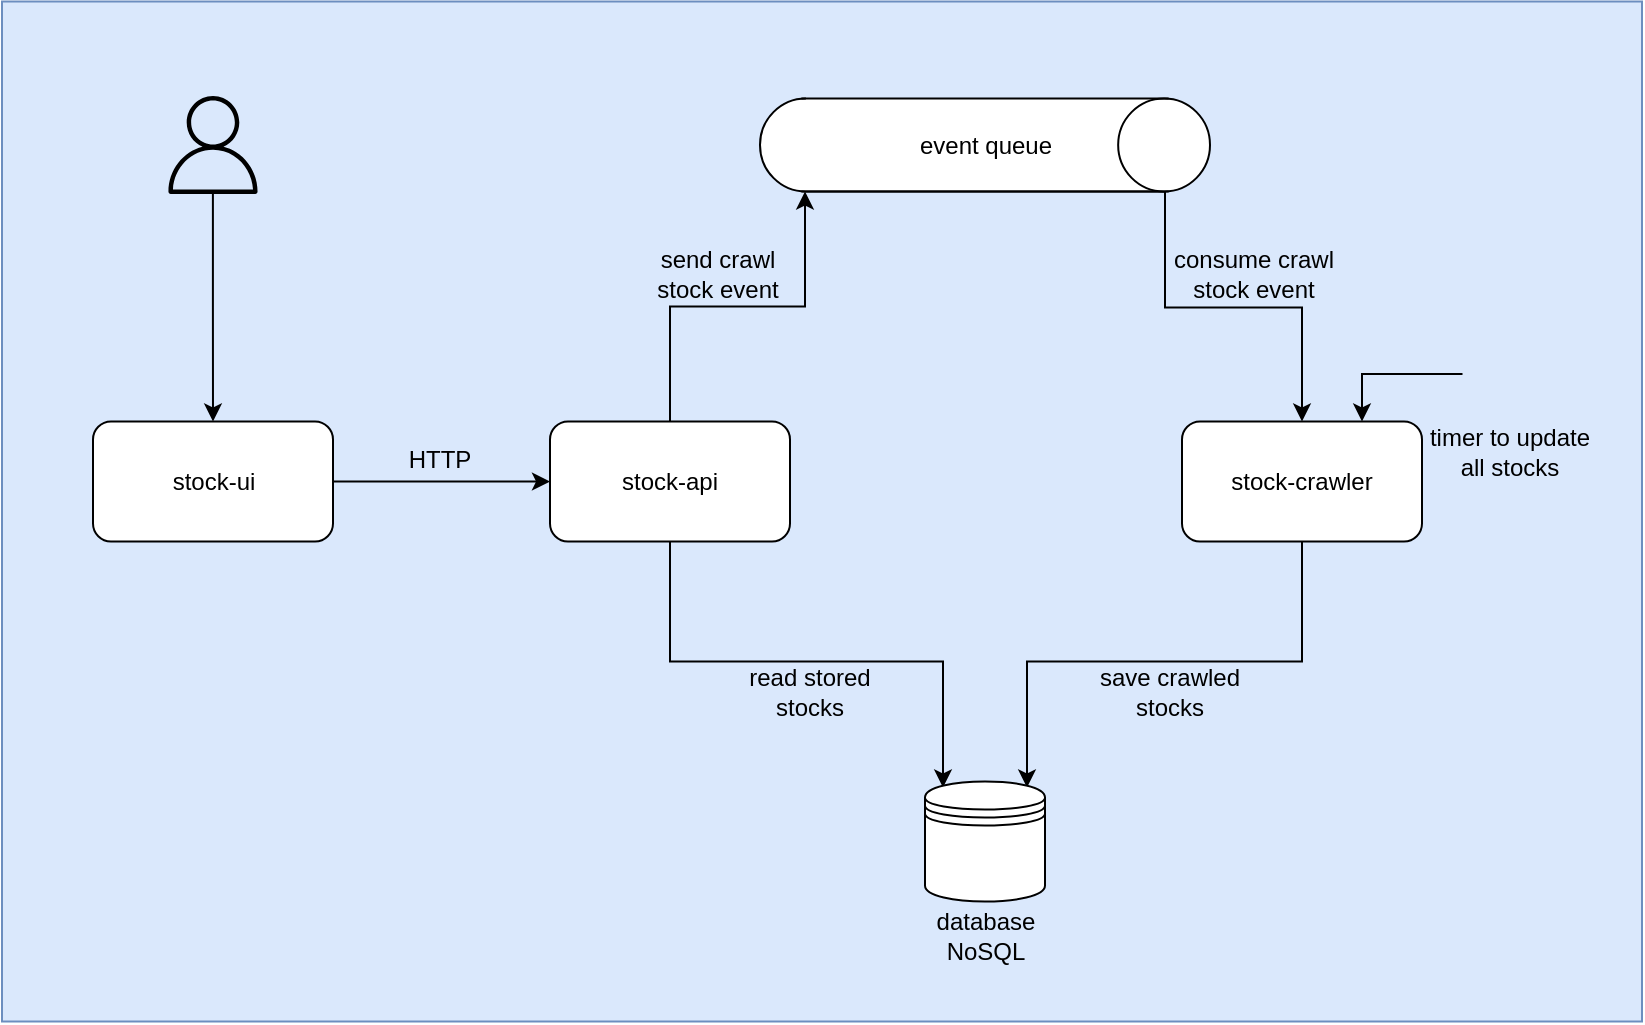 <mxfile version="15.5.4" type="google"><diagram id="EMcevx24aiBLrsW4gXV5" name="Page-1"><mxGraphModel dx="2657" dy="677" grid="1" gridSize="10" guides="1" tooltips="1" connect="1" arrows="1" fold="1" page="1" pageScale="1" pageWidth="827" pageHeight="1169" math="0" shadow="0"><root><mxCell id="0"/><mxCell id="1" parent="0"/><mxCell id="1-0YJVBRFG-qNhprV-SS-14" value="" style="rounded=1;whiteSpace=wrap;html=1;arcSize=0;fillColor=#dae8fc;strokeColor=#6c8ebf;" parent="1" vertex="1"><mxGeometry x="-409" y="345.75" width="820" height="510" as="geometry"/></mxCell><mxCell id="1-0YJVBRFG-qNhprV-SS-10" style="edgeStyle=orthogonalEdgeStyle;rounded=0;orthogonalLoop=1;jettySize=auto;html=1;entryX=1;entryY=0.9;entryDx=0;entryDy=0;entryPerimeter=0;" parent="1" source="1-0YJVBRFG-qNhprV-SS-1" target="1-0YJVBRFG-qNhprV-SS-7" edge="1"><mxGeometry relative="1" as="geometry"/></mxCell><mxCell id="1-0YJVBRFG-qNhprV-SS-22" style="edgeStyle=orthogonalEdgeStyle;rounded=0;orthogonalLoop=1;jettySize=auto;html=1;entryX=0.15;entryY=0.05;entryDx=0;entryDy=0;entryPerimeter=0;" parent="1" source="1-0YJVBRFG-qNhprV-SS-1" target="1-0YJVBRFG-qNhprV-SS-6" edge="1"><mxGeometry relative="1" as="geometry"><Array as="points"><mxPoint x="-75" y="675.75"/><mxPoint x="62" y="675.75"/></Array></mxGeometry></mxCell><mxCell id="1-0YJVBRFG-qNhprV-SS-1" value="stock-api" style="rounded=1;whiteSpace=wrap;html=1;" parent="1" vertex="1"><mxGeometry x="-135" y="555.75" width="120" height="60" as="geometry"/></mxCell><mxCell id="1-0YJVBRFG-qNhprV-SS-24" style="edgeStyle=orthogonalEdgeStyle;rounded=0;orthogonalLoop=1;jettySize=auto;html=1;entryX=0.85;entryY=0.05;entryDx=0;entryDy=0;entryPerimeter=0;" parent="1" source="1-0YJVBRFG-qNhprV-SS-2" target="1-0YJVBRFG-qNhprV-SS-6" edge="1"><mxGeometry relative="1" as="geometry"><Array as="points"><mxPoint x="241" y="675.75"/><mxPoint x="104" y="675.75"/></Array></mxGeometry></mxCell><mxCell id="1-0YJVBRFG-qNhprV-SS-2" value="stock-crawler" style="rounded=1;whiteSpace=wrap;html=1;" parent="1" vertex="1"><mxGeometry x="181" y="555.75" width="120" height="60" as="geometry"/></mxCell><mxCell id="1-0YJVBRFG-qNhprV-SS-31" style="edgeStyle=orthogonalEdgeStyle;rounded=0;orthogonalLoop=1;jettySize=auto;html=1;entryX=0.5;entryY=0;entryDx=0;entryDy=0;fontColor=default;" parent="1" source="1-0YJVBRFG-qNhprV-SS-4" target="1-0YJVBRFG-qNhprV-SS-26" edge="1"><mxGeometry relative="1" as="geometry"/></mxCell><mxCell id="1-0YJVBRFG-qNhprV-SS-4" value="" style="sketch=0;outlineConnect=0;fontColor=#232F3E;fillColor=#000000;strokeColor=none;dashed=0;verticalLabelPosition=bottom;verticalAlign=top;align=center;html=1;fontSize=12;fontStyle=0;aspect=fixed;pointerEvents=1;shape=mxgraph.aws4.user;" parent="1" vertex="1"><mxGeometry x="-328" y="393" width="49" height="49" as="geometry"/></mxCell><mxCell id="1-0YJVBRFG-qNhprV-SS-6" value="" style="shape=datastore;whiteSpace=wrap;html=1;" parent="1" vertex="1"><mxGeometry x="52.5" y="735.75" width="60" height="60" as="geometry"/></mxCell><mxCell id="1-0YJVBRFG-qNhprV-SS-15" style="edgeStyle=orthogonalEdgeStyle;rounded=0;orthogonalLoop=1;jettySize=auto;html=1;exitX=1;exitY=0.1;exitDx=0;exitDy=0;exitPerimeter=0;" parent="1" source="1-0YJVBRFG-qNhprV-SS-7" target="1-0YJVBRFG-qNhprV-SS-2" edge="1"><mxGeometry relative="1" as="geometry"><Array as="points"><mxPoint x="173" y="498.75"/><mxPoint x="241" y="498.75"/></Array></mxGeometry></mxCell><mxCell id="1-0YJVBRFG-qNhprV-SS-7" value="" style="strokeWidth=1;html=1;shape=mxgraph.lean_mapping.mrp_erp;rotation=90;whiteSpace=wrap;labelBackgroundColor=none;fontColor=default;spacing=2;" parent="1" vertex="1"><mxGeometry x="59.25" y="305" width="46.5" height="225" as="geometry"/></mxCell><mxCell id="1-0YJVBRFG-qNhprV-SS-8" value="database&lt;br&gt;NoSQL" style="text;html=1;strokeColor=none;fillColor=none;align=center;verticalAlign=middle;whiteSpace=wrap;rounded=0;" parent="1" vertex="1"><mxGeometry x="52.5" y="795.75" width="60" height="34.25" as="geometry"/></mxCell><mxCell id="1-0YJVBRFG-qNhprV-SS-9" value="HTTP" style="text;html=1;strokeColor=none;fillColor=none;align=center;verticalAlign=middle;whiteSpace=wrap;rounded=0;" parent="1" vertex="1"><mxGeometry x="-210" y="565" width="40" height="20" as="geometry"/></mxCell><mxCell id="1-0YJVBRFG-qNhprV-SS-28" style="edgeStyle=orthogonalEdgeStyle;rounded=0;orthogonalLoop=1;jettySize=auto;html=1;entryX=0.75;entryY=0;entryDx=0;entryDy=0;" parent="1" source="1-0YJVBRFG-qNhprV-SS-13" target="1-0YJVBRFG-qNhprV-SS-2" edge="1"><mxGeometry relative="1" as="geometry"/></mxCell><mxCell id="1-0YJVBRFG-qNhprV-SS-13" value="" style="shape=image;html=1;verticalAlign=top;verticalLabelPosition=bottom;labelBackgroundColor=#ffffff;imageAspect=0;aspect=fixed;image=https://cdn4.iconfinder.com/data/icons/48-bubbles/48/37.Stopwatch-128.png;imageBackground=none;" parent="1" vertex="1"><mxGeometry x="321.25" y="508.25" width="47.5" height="47.5" as="geometry"/></mxCell><mxCell id="1-0YJVBRFG-qNhprV-SS-17" value="event queue" style="text;html=1;strokeColor=none;fillColor=none;align=center;verticalAlign=middle;whiteSpace=wrap;rounded=0;" parent="1" vertex="1"><mxGeometry x="42.5" y="407.5" width="80" height="20" as="geometry"/></mxCell><mxCell id="1-0YJVBRFG-qNhprV-SS-18" value="consume crawl stock event" style="text;html=1;strokeColor=none;fillColor=none;align=center;verticalAlign=middle;whiteSpace=wrap;rounded=0;" parent="1" vertex="1"><mxGeometry x="173" y="466.75" width="88" height="31" as="geometry"/></mxCell><mxCell id="1-0YJVBRFG-qNhprV-SS-19" value="send crawl stock event" style="text;html=1;strokeColor=none;fillColor=none;align=center;verticalAlign=middle;whiteSpace=wrap;rounded=0;" parent="1" vertex="1"><mxGeometry x="-95" y="466.75" width="88" height="31" as="geometry"/></mxCell><mxCell id="1-0YJVBRFG-qNhprV-SS-23" value="read stored stocks" style="text;html=1;strokeColor=none;fillColor=none;align=center;verticalAlign=middle;whiteSpace=wrap;rounded=0;" parent="1" vertex="1"><mxGeometry x="-49" y="675.75" width="88" height="31" as="geometry"/></mxCell><mxCell id="1-0YJVBRFG-qNhprV-SS-25" value="save crawled stocks" style="text;html=1;strokeColor=none;fillColor=none;align=center;verticalAlign=middle;whiteSpace=wrap;rounded=0;" parent="1" vertex="1"><mxGeometry x="131" y="675.75" width="88" height="31" as="geometry"/></mxCell><mxCell id="1-0YJVBRFG-qNhprV-SS-30" style="edgeStyle=orthogonalEdgeStyle;rounded=0;orthogonalLoop=1;jettySize=auto;html=1;fontColor=default;" parent="1" source="1-0YJVBRFG-qNhprV-SS-26" target="1-0YJVBRFG-qNhprV-SS-1" edge="1"><mxGeometry relative="1" as="geometry"/></mxCell><mxCell id="1-0YJVBRFG-qNhprV-SS-26" value="stock-ui" style="rounded=1;whiteSpace=wrap;html=1;" parent="1" vertex="1"><mxGeometry x="-363.5" y="555.75" width="120" height="60" as="geometry"/></mxCell><mxCell id="1-0YJVBRFG-qNhprV-SS-27" value="timer to update all stocks" style="text;html=1;strokeColor=none;fillColor=none;align=center;verticalAlign=middle;whiteSpace=wrap;rounded=0;" parent="1" vertex="1"><mxGeometry x="301" y="555.75" width="88" height="31" as="geometry"/></mxCell></root></mxGraphModel></diagram></mxfile>